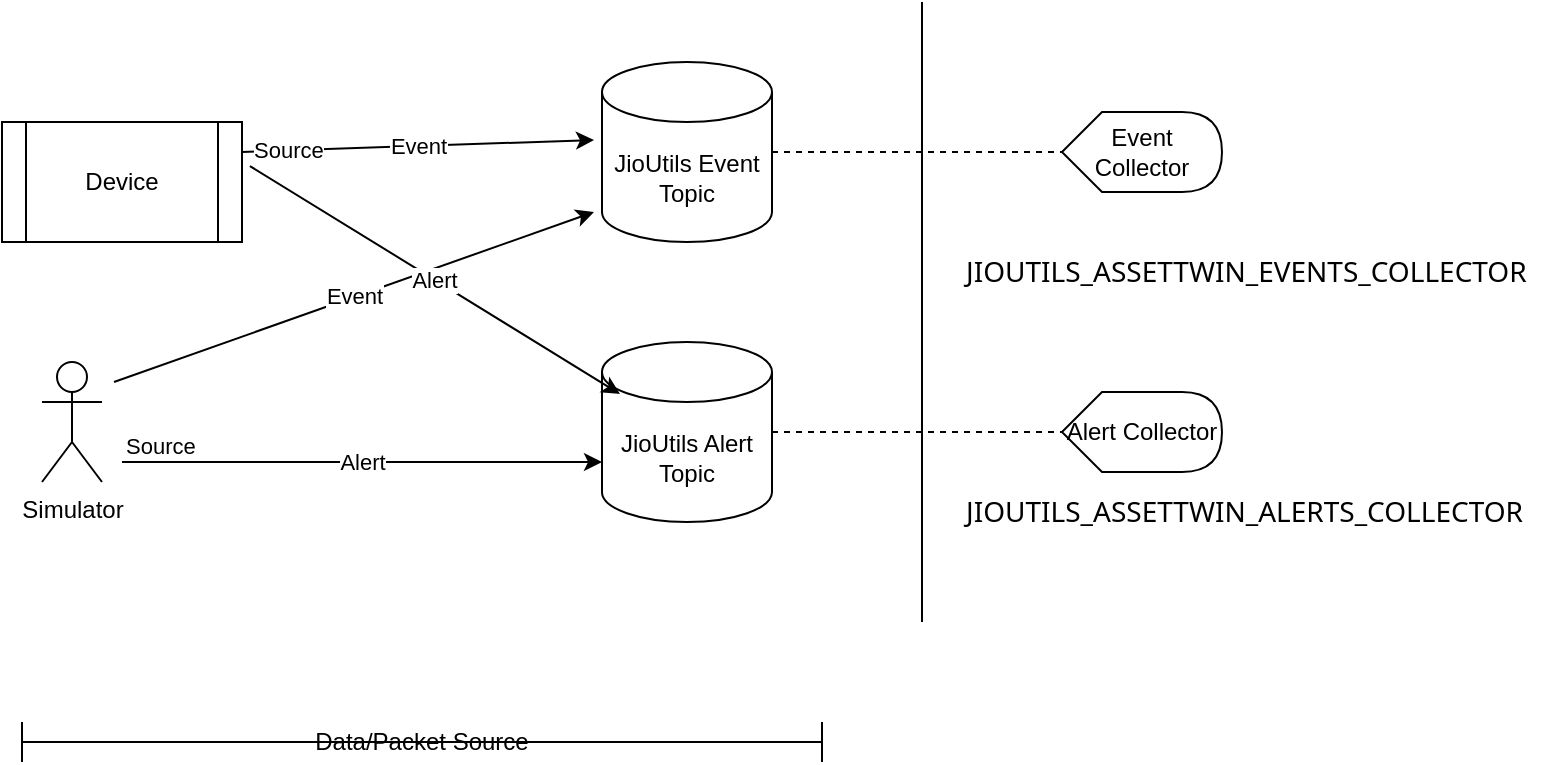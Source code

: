 <mxfile version="15.0.6" type="github">
  <diagram id="hN4Z2FX1toccRKzgqC2r" name="Page-1">
    <mxGraphModel dx="868" dy="450" grid="1" gridSize="10" guides="1" tooltips="1" connect="1" arrows="1" fold="1" page="1" pageScale="1" pageWidth="850" pageHeight="1100" math="0" shadow="0">
      <root>
        <mxCell id="0" />
        <mxCell id="1" parent="0" />
        <mxCell id="Jt4SHQYq3mrkHA4pLqrm-1" value="Device" style="shape=process;whiteSpace=wrap;html=1;backgroundOutline=1;" vertex="1" parent="1">
          <mxGeometry x="30" y="80" width="120" height="60" as="geometry" />
        </mxCell>
        <mxCell id="Jt4SHQYq3mrkHA4pLqrm-4" value="Simulator" style="shape=umlActor;verticalLabelPosition=bottom;verticalAlign=top;html=1;outlineConnect=0;" vertex="1" parent="1">
          <mxGeometry x="50" y="200" width="30" height="60" as="geometry" />
        </mxCell>
        <mxCell id="Jt4SHQYq3mrkHA4pLqrm-13" value="JioUtils Event Topic" style="shape=cylinder3;whiteSpace=wrap;html=1;boundedLbl=1;backgroundOutline=1;size=15;" vertex="1" parent="1">
          <mxGeometry x="330" y="50" width="85" height="90" as="geometry" />
        </mxCell>
        <mxCell id="Jt4SHQYq3mrkHA4pLqrm-14" value="&lt;span&gt;JioUtils Alert Topic&lt;/span&gt;" style="shape=cylinder3;whiteSpace=wrap;html=1;boundedLbl=1;backgroundOutline=1;size=15;" vertex="1" parent="1">
          <mxGeometry x="330" y="190" width="85" height="90" as="geometry" />
        </mxCell>
        <mxCell id="Jt4SHQYq3mrkHA4pLqrm-17" value="Event" style="endArrow=classic;html=1;entryX=0;entryY=1;entryDx=0;entryDy=-15;entryPerimeter=0;" edge="1" parent="1">
          <mxGeometry relative="1" as="geometry">
            <mxPoint x="86" y="210" as="sourcePoint" />
            <mxPoint x="326" y="125" as="targetPoint" />
          </mxGeometry>
        </mxCell>
        <mxCell id="Jt4SHQYq3mrkHA4pLqrm-19" value="Alert" style="endArrow=classic;html=1;entryX=0;entryY=0;entryDx=0;entryDy=60;entryPerimeter=0;" edge="1" parent="1" target="Jt4SHQYq3mrkHA4pLqrm-14">
          <mxGeometry relative="1" as="geometry">
            <mxPoint x="90" y="250" as="sourcePoint" />
            <mxPoint x="320" y="240" as="targetPoint" />
          </mxGeometry>
        </mxCell>
        <mxCell id="Jt4SHQYq3mrkHA4pLqrm-21" value="Source" style="edgeLabel;resizable=0;html=1;align=left;verticalAlign=bottom;" connectable="0" vertex="1" parent="Jt4SHQYq3mrkHA4pLqrm-19">
          <mxGeometry x="-1" relative="1" as="geometry" />
        </mxCell>
        <mxCell id="Jt4SHQYq3mrkHA4pLqrm-24" value="Event" style="endArrow=classic;html=1;entryX=-0.047;entryY=0.433;entryDx=0;entryDy=0;entryPerimeter=0;exitX=1;exitY=0.25;exitDx=0;exitDy=0;" edge="1" parent="1" source="Jt4SHQYq3mrkHA4pLqrm-1" target="Jt4SHQYq3mrkHA4pLqrm-13">
          <mxGeometry relative="1" as="geometry">
            <mxPoint x="100" y="220" as="sourcePoint" />
            <mxPoint x="340" y="120" as="targetPoint" />
          </mxGeometry>
        </mxCell>
        <mxCell id="Jt4SHQYq3mrkHA4pLqrm-25" value="Alert" style="endArrow=classic;html=1;exitX=1.033;exitY=0.367;exitDx=0;exitDy=0;exitPerimeter=0;entryX=0.106;entryY=0.289;entryDx=0;entryDy=0;entryPerimeter=0;" edge="1" parent="1" source="Jt4SHQYq3mrkHA4pLqrm-1" target="Jt4SHQYq3mrkHA4pLqrm-14">
          <mxGeometry relative="1" as="geometry">
            <mxPoint x="100" y="220" as="sourcePoint" />
            <mxPoint x="340" y="210" as="targetPoint" />
          </mxGeometry>
        </mxCell>
        <mxCell id="Jt4SHQYq3mrkHA4pLqrm-26" value="Source" style="edgeLabel;resizable=0;html=1;align=left;verticalAlign=bottom;" connectable="0" vertex="1" parent="Jt4SHQYq3mrkHA4pLqrm-25">
          <mxGeometry x="-1" relative="1" as="geometry" />
        </mxCell>
        <mxCell id="Jt4SHQYq3mrkHA4pLqrm-27" value="" style="endArrow=none;html=1;" edge="1" parent="1">
          <mxGeometry width="50" height="50" relative="1" as="geometry">
            <mxPoint x="490" y="330" as="sourcePoint" />
            <mxPoint x="490" y="20" as="targetPoint" />
          </mxGeometry>
        </mxCell>
        <mxCell id="Jt4SHQYq3mrkHA4pLqrm-29" value="Data/Packet Source" style="shape=crossbar;whiteSpace=wrap;html=1;rounded=1;" vertex="1" parent="1">
          <mxGeometry x="40" y="380" width="400" height="20" as="geometry" />
        </mxCell>
        <mxCell id="Jt4SHQYq3mrkHA4pLqrm-31" value="Alert Collector" style="shape=display;whiteSpace=wrap;html=1;size=0.25;" vertex="1" parent="1">
          <mxGeometry x="560" y="215" width="80" height="40" as="geometry" />
        </mxCell>
        <mxCell id="Jt4SHQYq3mrkHA4pLqrm-32" value="Event Collector" style="shape=display;whiteSpace=wrap;html=1;size=0.25;" vertex="1" parent="1">
          <mxGeometry x="560" y="75" width="80" height="40" as="geometry" />
        </mxCell>
        <mxCell id="Jt4SHQYq3mrkHA4pLqrm-34" value="&lt;p style=&quot;margin: 0in ; font-family: &amp;quot;segoe ui&amp;quot; ; font-size: 10.5pt&quot;&gt;JIOUTILS_ASSETTWIN_EVENTS_COLLECTOR&lt;/p&gt;" style="text;whiteSpace=wrap;html=1;" vertex="1" parent="1">
          <mxGeometry x="510" y="140" width="290" height="30" as="geometry" />
        </mxCell>
        <mxCell id="Jt4SHQYq3mrkHA4pLqrm-35" value="&lt;p style=&quot;margin: 0in ; font-family: &amp;quot;segoe ui&amp;quot; ; font-size: 10.5pt&quot;&gt;JIOUTILS_ASSETTWIN_ALERTS_COLLECTOR&lt;/p&gt;" style="text;whiteSpace=wrap;html=1;" vertex="1" parent="1">
          <mxGeometry x="510" y="260" width="290" height="30" as="geometry" />
        </mxCell>
        <mxCell id="Jt4SHQYq3mrkHA4pLqrm-41" value="" style="endArrow=none;dashed=1;html=1;entryX=0;entryY=0.5;entryDx=0;entryDy=0;entryPerimeter=0;" edge="1" parent="1" source="Jt4SHQYq3mrkHA4pLqrm-13" target="Jt4SHQYq3mrkHA4pLqrm-32">
          <mxGeometry width="50" height="50" relative="1" as="geometry">
            <mxPoint x="390" y="240" as="sourcePoint" />
            <mxPoint x="440" y="190" as="targetPoint" />
          </mxGeometry>
        </mxCell>
        <mxCell id="Jt4SHQYq3mrkHA4pLqrm-42" value="" style="endArrow=none;dashed=1;html=1;entryX=0;entryY=0.5;entryDx=0;entryDy=0;entryPerimeter=0;exitX=1;exitY=0.5;exitDx=0;exitDy=0;exitPerimeter=0;" edge="1" parent="1" source="Jt4SHQYq3mrkHA4pLqrm-14" target="Jt4SHQYq3mrkHA4pLqrm-31">
          <mxGeometry width="50" height="50" relative="1" as="geometry">
            <mxPoint x="415" y="230.0" as="sourcePoint" />
            <mxPoint x="560" y="241.6" as="targetPoint" />
          </mxGeometry>
        </mxCell>
      </root>
    </mxGraphModel>
  </diagram>
</mxfile>
